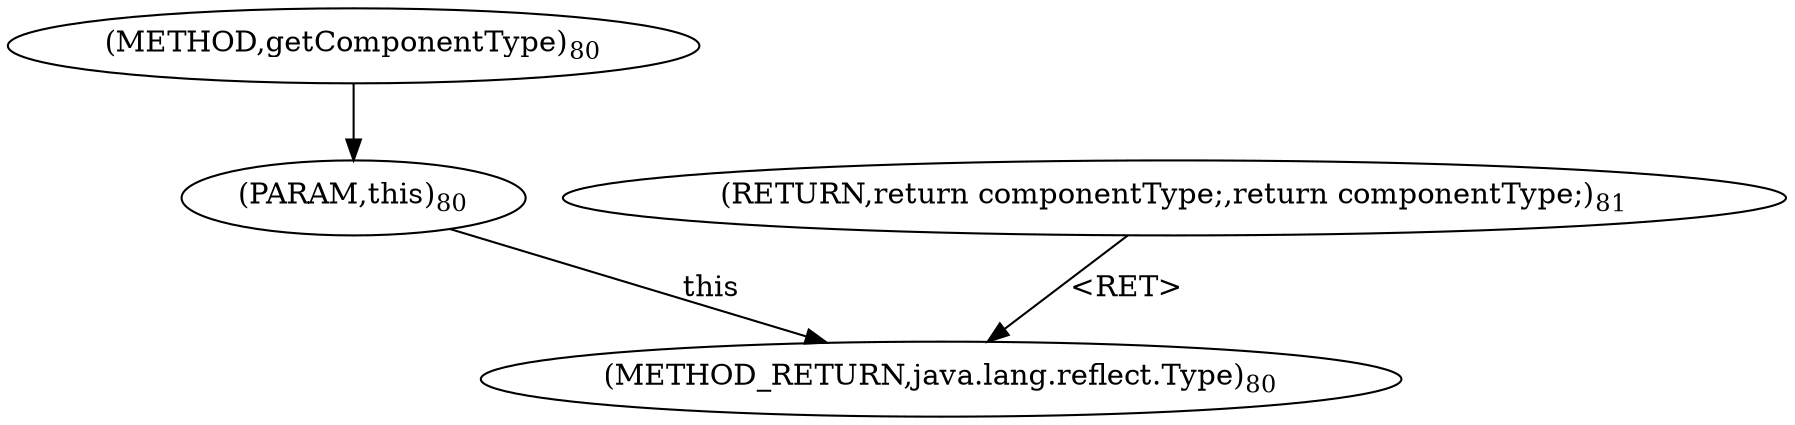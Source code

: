 digraph "getComponentType" {  
"275" [label = <(METHOD,getComponentType)<SUB>80</SUB>> ]
"284" [label = <(METHOD_RETURN,java.lang.reflect.Type)<SUB>80</SUB>> ]
"276" [label = <(PARAM,this)<SUB>80</SUB>> ]
"278" [label = <(RETURN,return componentType;,return componentType;)<SUB>81</SUB>> ]
  "278" -> "284"  [ label = "&lt;RET&gt;"] 
  "276" -> "284"  [ label = "this"] 
  "275" -> "276" 
}
